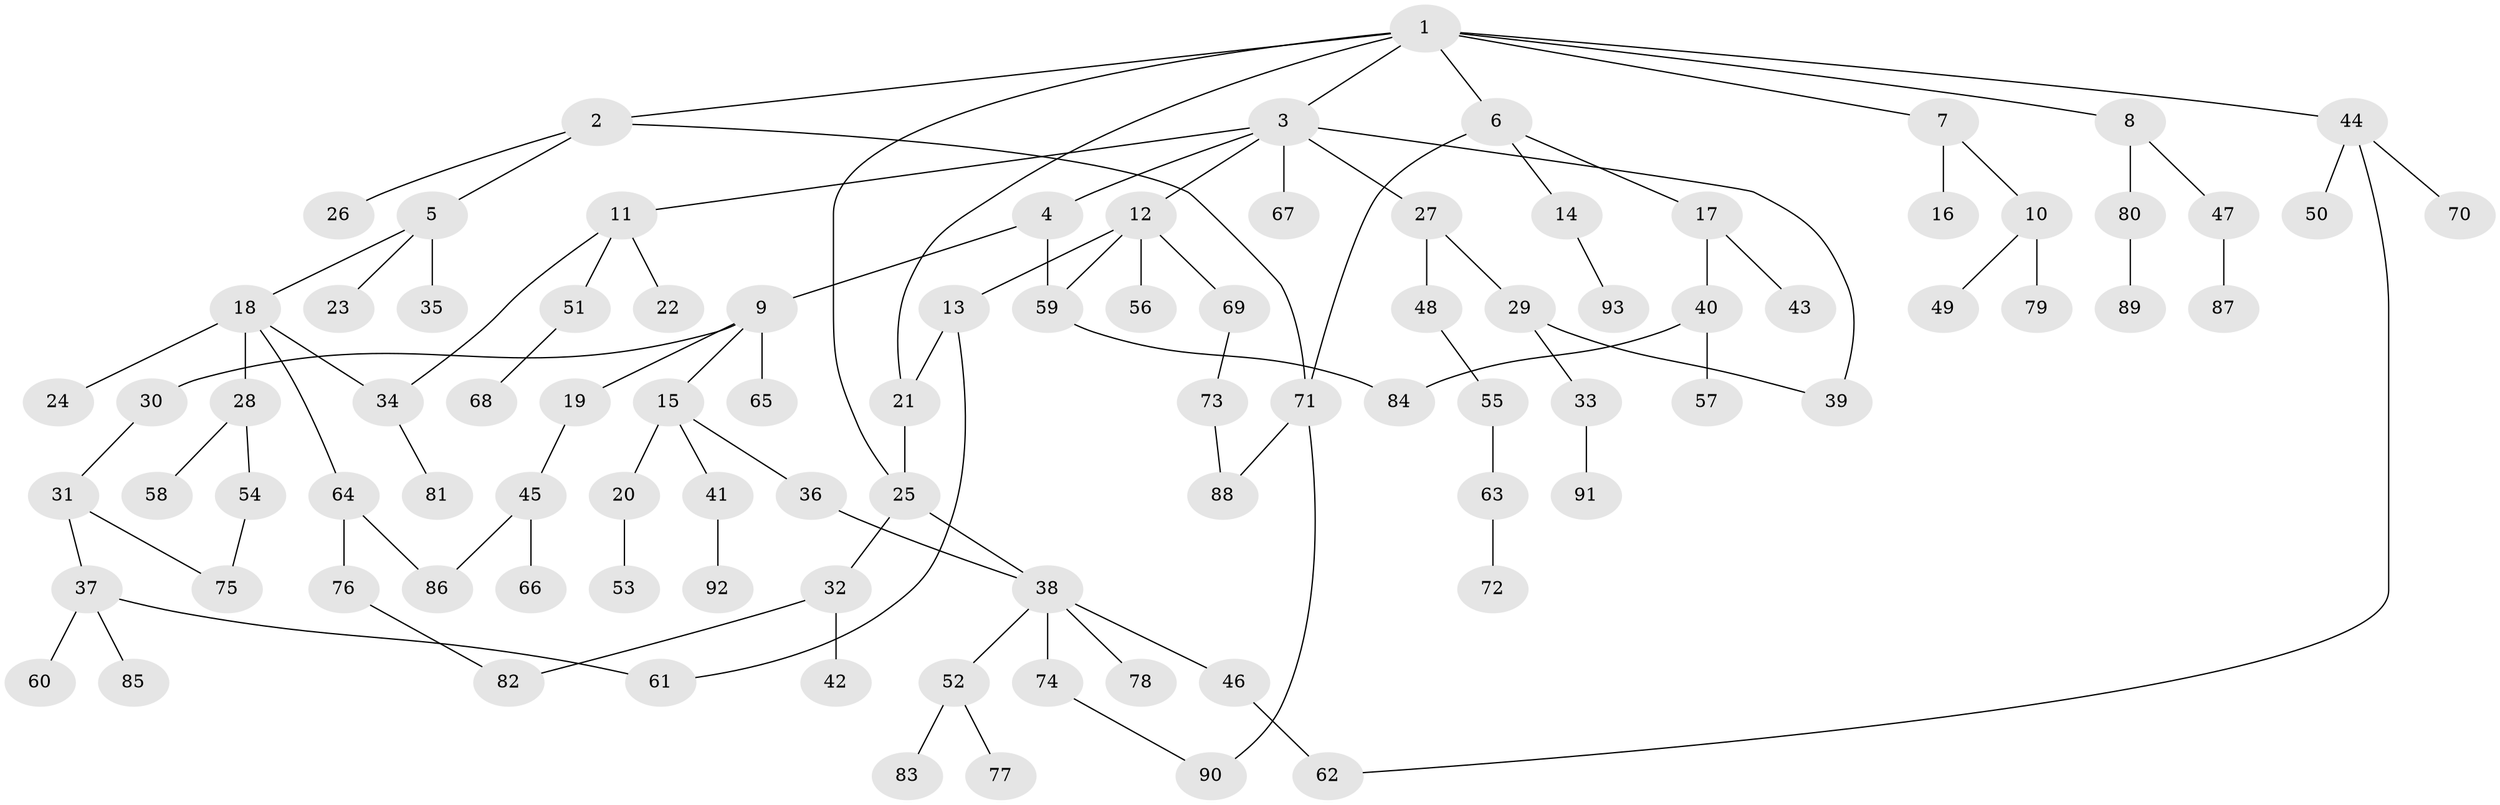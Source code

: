 // Generated by graph-tools (version 1.1) at 2025/10/02/27/25 16:10:55]
// undirected, 93 vertices, 107 edges
graph export_dot {
graph [start="1"]
  node [color=gray90,style=filled];
  1;
  2;
  3;
  4;
  5;
  6;
  7;
  8;
  9;
  10;
  11;
  12;
  13;
  14;
  15;
  16;
  17;
  18;
  19;
  20;
  21;
  22;
  23;
  24;
  25;
  26;
  27;
  28;
  29;
  30;
  31;
  32;
  33;
  34;
  35;
  36;
  37;
  38;
  39;
  40;
  41;
  42;
  43;
  44;
  45;
  46;
  47;
  48;
  49;
  50;
  51;
  52;
  53;
  54;
  55;
  56;
  57;
  58;
  59;
  60;
  61;
  62;
  63;
  64;
  65;
  66;
  67;
  68;
  69;
  70;
  71;
  72;
  73;
  74;
  75;
  76;
  77;
  78;
  79;
  80;
  81;
  82;
  83;
  84;
  85;
  86;
  87;
  88;
  89;
  90;
  91;
  92;
  93;
  1 -- 2;
  1 -- 3;
  1 -- 6;
  1 -- 7;
  1 -- 8;
  1 -- 21;
  1 -- 25;
  1 -- 44;
  2 -- 5;
  2 -- 26;
  2 -- 71;
  3 -- 4;
  3 -- 11;
  3 -- 12;
  3 -- 27;
  3 -- 39;
  3 -- 67;
  4 -- 9;
  4 -- 59;
  5 -- 18;
  5 -- 23;
  5 -- 35;
  6 -- 14;
  6 -- 17;
  6 -- 71;
  7 -- 10;
  7 -- 16;
  8 -- 47;
  8 -- 80;
  9 -- 15;
  9 -- 19;
  9 -- 30;
  9 -- 65;
  10 -- 49;
  10 -- 79;
  11 -- 22;
  11 -- 51;
  11 -- 34;
  12 -- 13;
  12 -- 56;
  12 -- 69;
  12 -- 59;
  13 -- 61;
  13 -- 21;
  14 -- 93;
  15 -- 20;
  15 -- 36;
  15 -- 41;
  17 -- 40;
  17 -- 43;
  18 -- 24;
  18 -- 28;
  18 -- 34;
  18 -- 64;
  19 -- 45;
  20 -- 53;
  21 -- 25;
  25 -- 32;
  25 -- 38;
  27 -- 29;
  27 -- 48;
  28 -- 54;
  28 -- 58;
  29 -- 33;
  29 -- 39;
  30 -- 31;
  31 -- 37;
  31 -- 75;
  32 -- 42;
  32 -- 82;
  33 -- 91;
  34 -- 81;
  36 -- 38;
  37 -- 60;
  37 -- 61;
  37 -- 85;
  38 -- 46;
  38 -- 52;
  38 -- 74;
  38 -- 78;
  40 -- 57;
  40 -- 84;
  41 -- 92;
  44 -- 50;
  44 -- 62;
  44 -- 70;
  45 -- 66;
  45 -- 86;
  46 -- 62;
  47 -- 87;
  48 -- 55;
  51 -- 68;
  52 -- 77;
  52 -- 83;
  54 -- 75;
  55 -- 63;
  59 -- 84;
  63 -- 72;
  64 -- 76;
  64 -- 86;
  69 -- 73;
  71 -- 88;
  71 -- 90;
  73 -- 88;
  74 -- 90;
  76 -- 82;
  80 -- 89;
}
